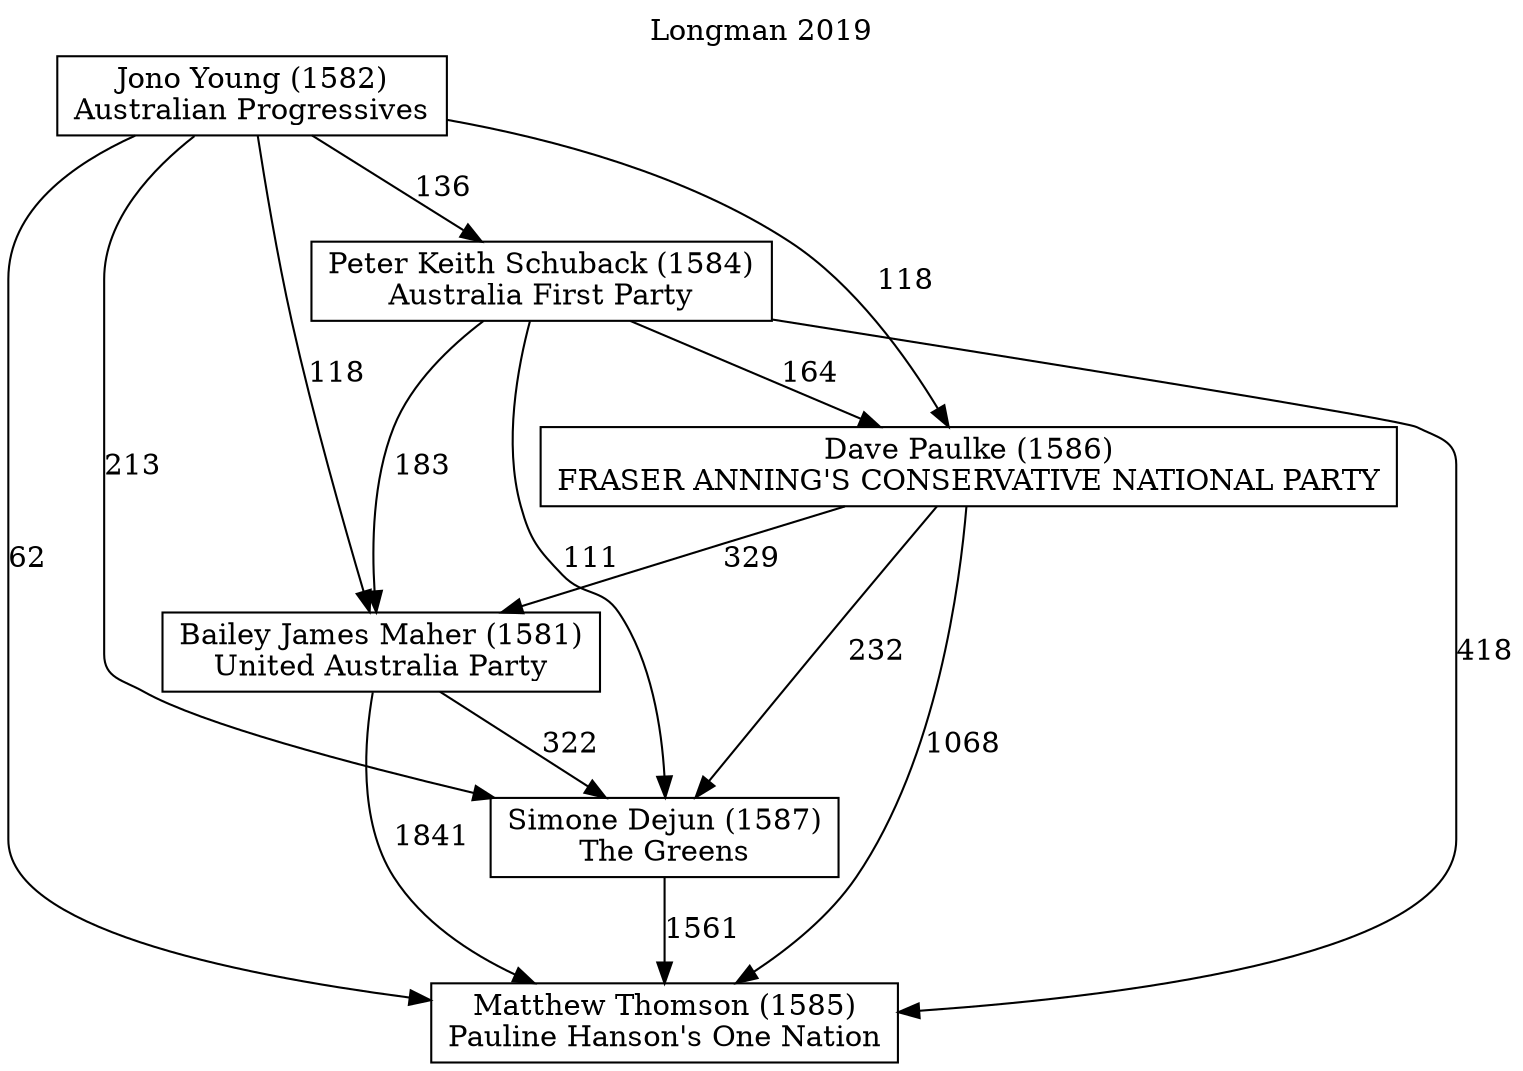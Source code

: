 // House preference flow
digraph "Matthew Thomson (1585)_Longman_2019" {
	graph [label="Longman 2019" labelloc=t mclimit=2]
	node [shape=box]
	"Matthew Thomson (1585)" [label="Matthew Thomson (1585)
Pauline Hanson's One Nation"]
	"Simone Dejun (1587)" [label="Simone Dejun (1587)
The Greens"]
	"Bailey James Maher (1581)" [label="Bailey James Maher (1581)
United Australia Party"]
	"Dave Paulke (1586)" [label="Dave Paulke (1586)
FRASER ANNING'S CONSERVATIVE NATIONAL PARTY"]
	"Peter Keith Schuback (1584)" [label="Peter Keith Schuback (1584)
Australia First Party"]
	"Jono Young (1582)" [label="Jono Young (1582)
Australian Progressives"]
	"Simone Dejun (1587)" -> "Matthew Thomson (1585)" [label=1561]
	"Bailey James Maher (1581)" -> "Simone Dejun (1587)" [label=322]
	"Dave Paulke (1586)" -> "Bailey James Maher (1581)" [label=329]
	"Peter Keith Schuback (1584)" -> "Dave Paulke (1586)" [label=164]
	"Jono Young (1582)" -> "Peter Keith Schuback (1584)" [label=136]
	"Bailey James Maher (1581)" -> "Matthew Thomson (1585)" [label=1841]
	"Dave Paulke (1586)" -> "Matthew Thomson (1585)" [label=1068]
	"Peter Keith Schuback (1584)" -> "Matthew Thomson (1585)" [label=418]
	"Jono Young (1582)" -> "Matthew Thomson (1585)" [label=62]
	"Jono Young (1582)" -> "Dave Paulke (1586)" [label=118]
	"Peter Keith Schuback (1584)" -> "Bailey James Maher (1581)" [label=183]
	"Jono Young (1582)" -> "Bailey James Maher (1581)" [label=118]
	"Dave Paulke (1586)" -> "Simone Dejun (1587)" [label=232]
	"Peter Keith Schuback (1584)" -> "Simone Dejun (1587)" [label=111]
	"Jono Young (1582)" -> "Simone Dejun (1587)" [label=213]
}
